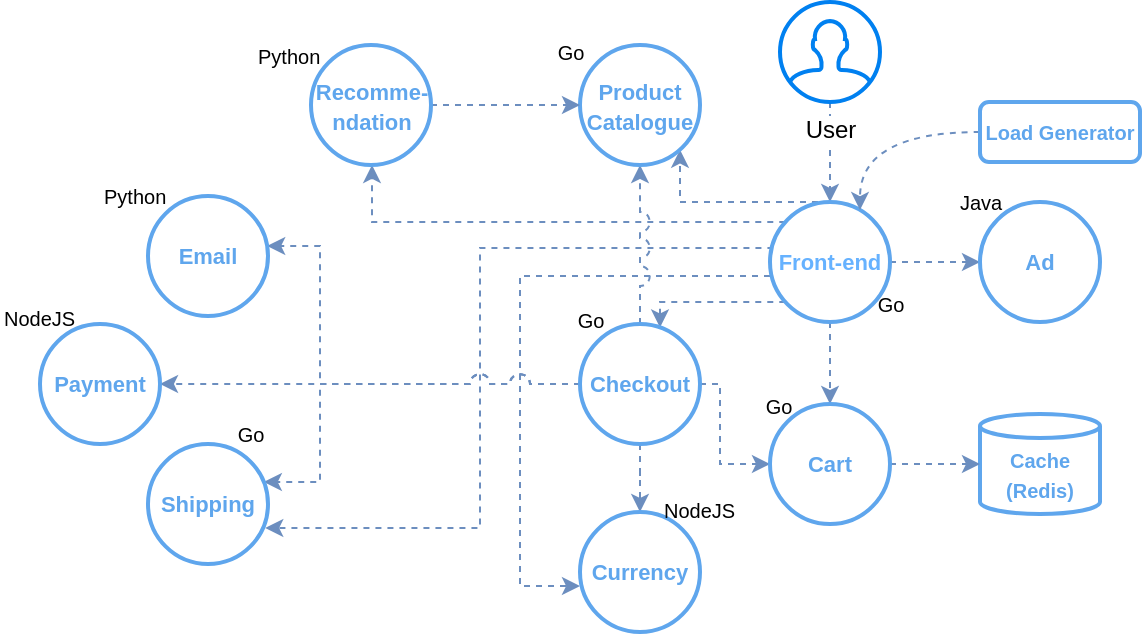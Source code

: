 <mxfile version="13.11.0" type="github">
  <diagram id="zNfq5neE3M64kurw_uy2" name="Page-1">
    <mxGraphModel dx="779" dy="426" grid="1" gridSize="10" guides="1" tooltips="1" connect="1" arrows="1" fold="1" page="1" pageScale="1" pageWidth="827" pageHeight="1169" math="0" shadow="0">
      <root>
        <mxCell id="0" />
        <mxCell id="1" parent="0" />
        <mxCell id="JLZIl9Gp42pbkCICVa5f-4" style="edgeStyle=orthogonalEdgeStyle;rounded=0;orthogonalLoop=1;jettySize=auto;html=1;dashed=1;fillColor=#dae8fc;strokeColor=#6c8ebf;" edge="1" parent="1" source="JLZIl9Gp42pbkCICVa5f-2" target="JLZIl9Gp42pbkCICVa5f-3">
          <mxGeometry relative="1" as="geometry" />
        </mxCell>
        <mxCell id="JLZIl9Gp42pbkCICVa5f-2" value="User" style="html=1;verticalLabelPosition=bottom;align=center;labelBackgroundColor=#ffffff;verticalAlign=top;strokeWidth=2;strokeColor=#0080F0;shadow=0;dashed=0;shape=mxgraph.ios7.icons.user;" vertex="1" parent="1">
          <mxGeometry x="400" y="30" width="50" height="50" as="geometry" />
        </mxCell>
        <mxCell id="JLZIl9Gp42pbkCICVa5f-29" style="edgeStyle=orthogonalEdgeStyle;rounded=0;orthogonalLoop=1;jettySize=auto;html=1;dashed=1;fontSize=10;fillColor=#dae8fc;strokeColor=#6c8ebf;" edge="1" parent="1" source="JLZIl9Gp42pbkCICVa5f-3" target="JLZIl9Gp42pbkCICVa5f-8">
          <mxGeometry relative="1" as="geometry">
            <Array as="points">
              <mxPoint x="340" y="180" />
            </Array>
          </mxGeometry>
        </mxCell>
        <mxCell id="JLZIl9Gp42pbkCICVa5f-30" style="edgeStyle=orthogonalEdgeStyle;rounded=0;orthogonalLoop=1;jettySize=auto;html=1;dashed=1;fontSize=10;fillColor=#dae8fc;strokeColor=#6c8ebf;" edge="1" parent="1" source="JLZIl9Gp42pbkCICVa5f-3" target="JLZIl9Gp42pbkCICVa5f-9">
          <mxGeometry relative="1" as="geometry">
            <mxPoint x="468.5" y="160" as="sourcePoint" />
          </mxGeometry>
        </mxCell>
        <mxCell id="JLZIl9Gp42pbkCICVa5f-32" style="edgeStyle=orthogonalEdgeStyle;rounded=0;orthogonalLoop=1;jettySize=auto;html=1;dashed=1;fontSize=10;fillColor=#dae8fc;strokeColor=#6c8ebf;" edge="1" parent="1" source="JLZIl9Gp42pbkCICVa5f-3" target="JLZIl9Gp42pbkCICVa5f-7">
          <mxGeometry relative="1" as="geometry" />
        </mxCell>
        <mxCell id="JLZIl9Gp42pbkCICVa5f-39" style="edgeStyle=orthogonalEdgeStyle;rounded=0;orthogonalLoop=1;jettySize=auto;html=1;dashed=1;fontSize=10;jumpStyle=arc;fillColor=#dae8fc;strokeColor=#6c8ebf;" edge="1" parent="1">
          <mxGeometry relative="1" as="geometry">
            <mxPoint x="142.618" y="293" as="targetPoint" />
            <mxPoint x="396.716" y="153" as="sourcePoint" />
            <Array as="points">
              <mxPoint x="250" y="153" />
              <mxPoint x="250" y="293" />
            </Array>
          </mxGeometry>
        </mxCell>
        <mxCell id="JLZIl9Gp42pbkCICVa5f-41" style="edgeStyle=orthogonalEdgeStyle;rounded=0;orthogonalLoop=1;jettySize=auto;html=1;dashed=1;fontSize=10;fillColor=#dae8fc;strokeColor=#6c8ebf;" edge="1" parent="1" source="JLZIl9Gp42pbkCICVa5f-3" target="JLZIl9Gp42pbkCICVa5f-15">
          <mxGeometry relative="1" as="geometry">
            <Array as="points">
              <mxPoint x="196" y="140" />
            </Array>
          </mxGeometry>
        </mxCell>
        <mxCell id="JLZIl9Gp42pbkCICVa5f-46" style="edgeStyle=orthogonalEdgeStyle;rounded=0;orthogonalLoop=1;jettySize=auto;html=1;entryX=0;entryY=0.5;entryDx=0;entryDy=0;dashed=1;fontSize=10;fillColor=#dae8fc;strokeColor=#6c8ebf;" edge="1" parent="1">
          <mxGeometry relative="1" as="geometry">
            <mxPoint x="395" y="167" as="sourcePoint" />
            <mxPoint x="300" y="322" as="targetPoint" />
            <Array as="points">
              <mxPoint x="270" y="167" />
              <mxPoint x="270" y="322" />
            </Array>
          </mxGeometry>
        </mxCell>
        <mxCell id="JLZIl9Gp42pbkCICVa5f-48" style="edgeStyle=orthogonalEdgeStyle;rounded=0;jumpStyle=arc;jumpSize=10;orthogonalLoop=1;jettySize=auto;html=1;dashed=1;strokeColor=#6c8ebf;fontSize=10;fillColor=#dae8fc;" edge="1" parent="1" target="JLZIl9Gp42pbkCICVa5f-14">
          <mxGeometry relative="1" as="geometry">
            <mxPoint x="419" y="130" as="sourcePoint" />
            <mxPoint x="349.98" y="95.36" as="targetPoint" />
            <Array as="points">
              <mxPoint x="350" y="130" />
            </Array>
          </mxGeometry>
        </mxCell>
        <mxCell id="JLZIl9Gp42pbkCICVa5f-3" value="&lt;font color=&quot;#66b2ff&quot; size=&quot;1&quot;&gt;&lt;b style=&quot;font-size: 11px&quot;&gt;Front-end&lt;/b&gt;&lt;/font&gt;" style="ellipse;whiteSpace=wrap;html=1;aspect=fixed;strokeWidth=2;strokeColor=#5FA6ED;" vertex="1" parent="1">
          <mxGeometry x="395" y="130" width="60" height="60" as="geometry" />
        </mxCell>
        <mxCell id="JLZIl9Gp42pbkCICVa5f-6" style="edgeStyle=orthogonalEdgeStyle;rounded=0;orthogonalLoop=1;jettySize=auto;html=1;dashed=1;curved=1;fillColor=#dae8fc;strokeColor=#6c8ebf;" edge="1" parent="1" source="JLZIl9Gp42pbkCICVa5f-5" target="JLZIl9Gp42pbkCICVa5f-3">
          <mxGeometry relative="1" as="geometry">
            <Array as="points">
              <mxPoint x="440" y="95" />
            </Array>
          </mxGeometry>
        </mxCell>
        <mxCell id="JLZIl9Gp42pbkCICVa5f-5" value="&lt;b&gt;&lt;font style=&quot;font-size: 10px&quot; color=&quot;#5fa6ed&quot;&gt;Load Generator&lt;/font&gt;&lt;/b&gt;" style="rounded=1;whiteSpace=wrap;html=1;strokeColor=#5FA6ED;strokeWidth=2;" vertex="1" parent="1">
          <mxGeometry x="500" y="80" width="80" height="30" as="geometry" />
        </mxCell>
        <mxCell id="JLZIl9Gp42pbkCICVa5f-35" style="edgeStyle=orthogonalEdgeStyle;rounded=0;orthogonalLoop=1;jettySize=auto;html=1;dashed=1;fontSize=10;jumpStyle=arc;jumpSize=10;fillColor=#dae8fc;strokeColor=#6c8ebf;" edge="1" parent="1" source="JLZIl9Gp42pbkCICVa5f-8" target="JLZIl9Gp42pbkCICVa5f-11">
          <mxGeometry relative="1" as="geometry" />
        </mxCell>
        <mxCell id="JLZIl9Gp42pbkCICVa5f-36" style="edgeStyle=orthogonalEdgeStyle;rounded=0;orthogonalLoop=1;jettySize=auto;html=1;dashed=1;fontSize=10;jumpStyle=arc;jumpSize=10;fillColor=#dae8fc;strokeColor=#6c8ebf;" edge="1" parent="1" source="JLZIl9Gp42pbkCICVa5f-8" target="JLZIl9Gp42pbkCICVa5f-10">
          <mxGeometry relative="1" as="geometry">
            <Array as="points">
              <mxPoint x="170" y="221" />
              <mxPoint x="170" y="152" />
            </Array>
          </mxGeometry>
        </mxCell>
        <mxCell id="JLZIl9Gp42pbkCICVa5f-37" style="edgeStyle=orthogonalEdgeStyle;rounded=0;orthogonalLoop=1;jettySize=auto;html=1;dashed=1;fontSize=10;jumpStyle=arc;jumpSize=10;fillColor=#dae8fc;strokeColor=#6c8ebf;" edge="1" parent="1" source="JLZIl9Gp42pbkCICVa5f-8" target="JLZIl9Gp42pbkCICVa5f-12">
          <mxGeometry relative="1" as="geometry">
            <Array as="points">
              <mxPoint x="170" y="221" />
              <mxPoint x="170" y="270" />
            </Array>
          </mxGeometry>
        </mxCell>
        <mxCell id="JLZIl9Gp42pbkCICVa5f-38" style="edgeStyle=orthogonalEdgeStyle;rounded=0;orthogonalLoop=1;jettySize=auto;html=1;dashed=1;fontSize=10;fillColor=#dae8fc;strokeColor=#6c8ebf;" edge="1" parent="1" source="JLZIl9Gp42pbkCICVa5f-8" target="JLZIl9Gp42pbkCICVa5f-13">
          <mxGeometry relative="1" as="geometry" />
        </mxCell>
        <mxCell id="JLZIl9Gp42pbkCICVa5f-44" style="rounded=0;orthogonalLoop=1;jettySize=auto;html=1;dashed=1;fontSize=10;fillColor=#dae8fc;strokeColor=#6c8ebf;" edge="1" parent="1" source="JLZIl9Gp42pbkCICVa5f-8" target="JLZIl9Gp42pbkCICVa5f-7">
          <mxGeometry relative="1" as="geometry">
            <Array as="points">
              <mxPoint x="370" y="221" />
              <mxPoint x="370" y="261" />
            </Array>
          </mxGeometry>
        </mxCell>
        <mxCell id="JLZIl9Gp42pbkCICVa5f-47" style="edgeStyle=orthogonalEdgeStyle;rounded=0;orthogonalLoop=1;jettySize=auto;html=1;dashed=1;fontSize=10;jumpStyle=arc;jumpSize=10;fillColor=#dae8fc;strokeColor=#6c8ebf;" edge="1" parent="1" source="JLZIl9Gp42pbkCICVa5f-8" target="JLZIl9Gp42pbkCICVa5f-14">
          <mxGeometry relative="1" as="geometry" />
        </mxCell>
        <mxCell id="JLZIl9Gp42pbkCICVa5f-8" value="&lt;font color=&quot;#5fa6ed&quot;&gt;&lt;font size=&quot;1&quot;&gt;&lt;b style=&quot;font-size: 11px&quot;&gt;Checkout&lt;/b&gt;&lt;/font&gt;&lt;span style=&quot;font-family: monospace ; font-size: 0px&quot;&gt;%3CmxGraphModel%3E%3Croot%3E%3CmxCell%20id%3D%220%22%2F%3E%3CmxCell%20id%3D%221%22%20parent%3D%220%22%2F%3E%3CmxCell%20id%3D%222%22%20value%3D%22%26lt%3Bfont%20color%3D%26quot%3B%2366b2ff%26quot%3B%20size%3D%26quot%3B1%26quot%3B%26gt%3B%26lt%3Bb%20style%3D%26quot%3Bfont-size%3A%2011px%26quot%3B%26gt%3BCart%26lt%3B%2Fb%26gt%3B%26lt%3B%2Ffont%26gt%3B%22%20style%3D%22ellipse%3BwhiteSpace%3Dwrap%3Bhtml%3D1%3Baspect%3Dfixed%3BstrokeColor%3D%2366B2FF%3BstrokeWidth%3D2%3B%22%20vertex%3D%221%22%20parent%3D%221%22%3E%3CmxGeometry%20x%3D%22500%22%20y%3D%22130%22%20width%3D%2260%22%20height%3D%2260%22%20as%3D%22geometry%22%2F%3E%3C%2FmxCell%3E%3C%2Froot%3E%3C%2FmxGraphModel%3E&lt;/span&gt;&lt;/font&gt;" style="ellipse;whiteSpace=wrap;html=1;aspect=fixed;strokeWidth=2;strokeColor=#5FA6ED;" vertex="1" parent="1">
          <mxGeometry x="300" y="191" width="60" height="60" as="geometry" />
        </mxCell>
        <mxCell id="JLZIl9Gp42pbkCICVa5f-9" value="&lt;span style=&quot;font-size: 11px&quot;&gt;&lt;b&gt;&lt;font color=&quot;#5fa6ed&quot;&gt;Ad&lt;/font&gt;&lt;/b&gt;&lt;/span&gt;" style="ellipse;whiteSpace=wrap;html=1;aspect=fixed;strokeWidth=2;strokeColor=#5FA6ED;" vertex="1" parent="1">
          <mxGeometry x="500" y="130" width="60" height="60" as="geometry" />
        </mxCell>
        <mxCell id="JLZIl9Gp42pbkCICVa5f-10" value="&lt;span style=&quot;font-size: 11px&quot;&gt;&lt;b&gt;&lt;font color=&quot;#5fa6ed&quot;&gt;Email&lt;/font&gt;&lt;/b&gt;&lt;/span&gt;" style="ellipse;whiteSpace=wrap;html=1;aspect=fixed;strokeWidth=2;strokeColor=#5FA6ED;" vertex="1" parent="1">
          <mxGeometry x="84" y="127" width="60" height="60" as="geometry" />
        </mxCell>
        <mxCell id="JLZIl9Gp42pbkCICVa5f-11" value="&lt;font color=&quot;#5fa6ed&quot;&gt;&lt;span style=&quot;font-size: 11px&quot;&gt;&lt;b&gt;Payment&lt;/b&gt;&lt;/span&gt;&lt;span style=&quot;font-family: monospace ; font-size: 0px&quot;&gt;%3CmxGraphModel%3E%3Croot%3E%3CmxCell%20id%3D%220%22%2F%3E%3CmxCell%20id%3D%221%22%20parent%3D%220%22%2F%3E%3CmxCell%20id%3D%222%22%20value%3D%22%26lt%3Bfont%20color%3D%26quot%3B%2366b2ff%26quot%3B%20size%3D%26quot%3B1%26quot%3B%26gt%3B%26lt%3Bb%20style%3D%26quot%3Bfont-size%3A%2011px%26quot%3B%26gt%3BCheckout%26lt%3B%2Fb%26gt%3B%26lt%3B%2Ffont%26gt%3B%26lt%3Bspan%20style%3D%26quot%3Bcolor%3A%20rgba(0%20%2C%200%20%2C%200%20%2C%200)%20%3B%20font-family%3A%20monospace%20%3B%20font-size%3A%200px%26quot%3B%26gt%3B%253CmxGraphModel%253E%253Croot%253E%253CmxCell%2520id%253D%25220%2522%252F%253E%253CmxCell%2520id%253D%25221%2522%2520parent%253D%25220%2522%252F%253E%253CmxCell%2520id%253D%25222%2522%2520value%253D%2522%2526lt%253Bfont%2520color%253D%2526quot%253B%252366b2ff%2526quot%253B%2520size%253D%2526quot%253B1%2526quot%253B%2526gt%253B%2526lt%253Bb%2520style%253D%2526quot%253Bfont-size%253A%252011px%2526quot%253B%2526gt%253BCart%2526lt%253B%252Fb%2526gt%253B%2526lt%253B%252Ffont%2526gt%253B%2522%2520style%253D%2522ellipse%253BwhiteSpace%253Dwrap%253Bhtml%253D1%253Baspect%253Dfixed%253BstrokeColor%253D%252366B2FF%253BstrokeWidth%253D2%253B%2522%2520vertex%253D%25221%2522%2520parent%253D%25221%2522%253E%253CmxGeometry%2520x%253D%2522500%2522%2520y%253D%2522130%2522%2520width%253D%252260%2522%2520height%253D%252260%2522%2520as%253D%2522geometry%2522%252F%253E%253C%252FmxCell%253E%253C%252Froot%253E%253C%252FmxGraphModel%253E%26lt%3B%2Fspan%26gt%3B%22%20style%3D%22ellipse%3BwhiteSpace%3Dwrap%3Bhtml%3D1%3Baspect%3Dfixed%3BstrokeColor%3D%2366B2FF%3BstrokeWidth%3D2%3B%22%20vertex%3D%221%22%20parent%3D%221%22%3E%3CmxGeometry%20x%3D%22280%22%20y%3D%22120%22%20width%3D%2260%22%20height%3D%2260%22%20as%3D%22geometry%22%2F%3E%3C%2FmxCell%3E%3C%2Froot%3E%3C%2FmxGraphModel%3E&lt;/span&gt;&lt;/font&gt;" style="ellipse;whiteSpace=wrap;html=1;aspect=fixed;strokeWidth=2;strokeColor=#5FA6ED;" vertex="1" parent="1">
          <mxGeometry x="30" y="191" width="60" height="60" as="geometry" />
        </mxCell>
        <mxCell id="JLZIl9Gp42pbkCICVa5f-12" value="&lt;span style=&quot;font-size: 11px&quot;&gt;&lt;b&gt;&lt;font color=&quot;#5fa6ed&quot;&gt;Shipping&lt;/font&gt;&lt;/b&gt;&lt;/span&gt;" style="ellipse;whiteSpace=wrap;html=1;aspect=fixed;strokeWidth=2;strokeColor=#5FA6ED;" vertex="1" parent="1">
          <mxGeometry x="84" y="251" width="60" height="60" as="geometry" />
        </mxCell>
        <mxCell id="JLZIl9Gp42pbkCICVa5f-13" value="&lt;font color=&quot;#5fa6ed&quot;&gt;&lt;span style=&quot;font-size: 11px&quot;&gt;&lt;b&gt;Currency&lt;/b&gt;&lt;/span&gt;&lt;span style=&quot;font-family: monospace ; font-size: 0px&quot;&gt;%3CmxGraphModel%3E%3Croot%3E%3CmxCell%20id%3D%220%22%2F%3E%3CmxCell%20id%3D%221%22%20parent%3D%220%22%2F%3E%3CmxCell%20id%3D%222%22%20value%3D%22%26lt%3Bfont%20color%3D%26quot%3B%2366b2ff%26quot%3B%26gt%3B%26lt%3Bspan%20style%3D%26quot%3Bfont-size%3A%2011px%26quot%3B%26gt%3B%26lt%3Bb%26gt%3BShipping%26lt%3B%2Fb%26gt%3B%26lt%3B%2Fspan%26gt%3B%26lt%3B%2Ffont%26gt%3B%22%20style%3D%22ellipse%3BwhiteSpace%3Dwrap%3Bhtml%3D1%3Baspect%3Dfixed%3BstrokeColor%3D%2366B2FF%3BstrokeWidth%3D2%3B%22%20vertex%3D%221%22%20parent%3D%221%22%3E%3CmxGeometry%20x%3D%22180%22%20y%3D%22200%22%20width%3D%2260%22%20height%3D%2260%22%20as%3D%22geometry%22%2F%3E%3C%2FmxCell%3E%3C%2Froot%3E%3C%2FmxGraphModel%3E&lt;/span&gt;&lt;/font&gt;" style="ellipse;whiteSpace=wrap;html=1;aspect=fixed;strokeWidth=2;strokeColor=#5FA6ED;" vertex="1" parent="1">
          <mxGeometry x="300" y="285" width="60" height="60" as="geometry" />
        </mxCell>
        <mxCell id="JLZIl9Gp42pbkCICVa5f-14" value="&lt;span style=&quot;font-size: 11px&quot;&gt;&lt;b&gt;&lt;font color=&quot;#5fa6ed&quot;&gt;Product Catalogue&lt;/font&gt;&lt;/b&gt;&lt;/span&gt;" style="ellipse;whiteSpace=wrap;html=1;aspect=fixed;strokeWidth=2;strokeColor=#5FA6ED;" vertex="1" parent="1">
          <mxGeometry x="300" y="51.5" width="60" height="60" as="geometry" />
        </mxCell>
        <mxCell id="JLZIl9Gp42pbkCICVa5f-42" style="edgeStyle=orthogonalEdgeStyle;rounded=0;orthogonalLoop=1;jettySize=auto;html=1;dashed=1;fontSize=10;fillColor=#dae8fc;strokeColor=#6c8ebf;" edge="1" parent="1" source="JLZIl9Gp42pbkCICVa5f-15" target="JLZIl9Gp42pbkCICVa5f-14">
          <mxGeometry relative="1" as="geometry" />
        </mxCell>
        <mxCell id="JLZIl9Gp42pbkCICVa5f-15" value="&lt;span style=&quot;font-size: 11px&quot;&gt;&lt;b&gt;&lt;font color=&quot;#5fa6ed&quot;&gt;Recomme-ndation&lt;/font&gt;&lt;/b&gt;&lt;/span&gt;" style="ellipse;whiteSpace=wrap;html=1;aspect=fixed;strokeWidth=2;strokeColor=#5FA6ED;" vertex="1" parent="1">
          <mxGeometry x="165.5" y="51.5" width="60" height="60" as="geometry" />
        </mxCell>
        <mxCell id="JLZIl9Gp42pbkCICVa5f-17" value="&lt;b style=&quot;font-size: 10px&quot;&gt;&lt;font style=&quot;font-size: 10px&quot; color=&quot;#5fa6ed&quot;&gt;Cache&lt;br&gt;(Redis)&lt;/font&gt;&lt;/b&gt;" style="shape=cylinder3;whiteSpace=wrap;html=1;boundedLbl=1;backgroundOutline=1;size=6;strokeColor=#5FA6ED;strokeWidth=2;" vertex="1" parent="1">
          <mxGeometry x="500" y="236" width="60" height="50" as="geometry" />
        </mxCell>
        <mxCell id="JLZIl9Gp42pbkCICVa5f-18" value="&lt;font style=&quot;font-size: 10px&quot;&gt;Java&lt;/font&gt;" style="text;html=1;align=center;verticalAlign=middle;resizable=0;points=[];autosize=1;" vertex="1" parent="1">
          <mxGeometry x="480" y="120" width="40" height="20" as="geometry" />
        </mxCell>
        <mxCell id="JLZIl9Gp42pbkCICVa5f-31" style="edgeStyle=orthogonalEdgeStyle;rounded=0;orthogonalLoop=1;jettySize=auto;html=1;dashed=1;fontSize=10;fillColor=#dae8fc;strokeColor=#6c8ebf;" edge="1" parent="1" source="JLZIl9Gp42pbkCICVa5f-7" target="JLZIl9Gp42pbkCICVa5f-17">
          <mxGeometry relative="1" as="geometry" />
        </mxCell>
        <mxCell id="JLZIl9Gp42pbkCICVa5f-7" value="&lt;font size=&quot;1&quot; color=&quot;#5fa6ed&quot;&gt;&lt;b style=&quot;font-size: 11px&quot;&gt;Cart&lt;/b&gt;&lt;/font&gt;" style="ellipse;whiteSpace=wrap;html=1;aspect=fixed;strokeWidth=2;strokeColor=#5FA6ED;" vertex="1" parent="1">
          <mxGeometry x="395" y="231" width="60" height="60" as="geometry" />
        </mxCell>
        <mxCell id="JLZIl9Gp42pbkCICVa5f-19" value="&lt;font style=&quot;font-size: 10px&quot;&gt;Go&lt;/font&gt;" style="text;html=1;align=center;verticalAlign=middle;resizable=0;points=[];autosize=1;" vertex="1" parent="1">
          <mxGeometry x="384" y="222" width="30" height="20" as="geometry" />
        </mxCell>
        <mxCell id="JLZIl9Gp42pbkCICVa5f-21" value="&lt;font style=&quot;font-size: 10px&quot;&gt;Go&lt;/font&gt;" style="text;html=1;align=center;verticalAlign=middle;resizable=0;points=[];autosize=1;" vertex="1" parent="1">
          <mxGeometry x="290" y="178.5" width="30" height="20" as="geometry" />
        </mxCell>
        <mxCell id="JLZIl9Gp42pbkCICVa5f-22" value="&lt;font style=&quot;font-size: 10px&quot;&gt;Go&lt;/font&gt;" style="text;html=1;align=center;verticalAlign=middle;resizable=0;points=[];autosize=1;" vertex="1" parent="1">
          <mxGeometry x="120" y="236" width="30" height="20" as="geometry" />
        </mxCell>
        <mxCell id="JLZIl9Gp42pbkCICVa5f-23" value="&lt;font style=&quot;font-size: 10px&quot;&gt;NodeJS&lt;/font&gt;" style="text;whiteSpace=wrap;html=1;" vertex="1" parent="1">
          <mxGeometry x="340" y="270" width="40" height="25" as="geometry" />
        </mxCell>
        <mxCell id="JLZIl9Gp42pbkCICVa5f-24" value="&lt;font style=&quot;font-size: 10px&quot;&gt;Go&lt;/font&gt;" style="text;html=1;align=center;verticalAlign=middle;resizable=0;points=[];autosize=1;" vertex="1" parent="1">
          <mxGeometry x="280" y="45" width="30" height="20" as="geometry" />
        </mxCell>
        <mxCell id="JLZIl9Gp42pbkCICVa5f-25" value="Python" style="text;whiteSpace=wrap;html=1;fontSize=10;" vertex="1" parent="1">
          <mxGeometry x="136.5" y="45" width="40" height="30" as="geometry" />
        </mxCell>
        <mxCell id="JLZIl9Gp42pbkCICVa5f-26" value="&lt;font style=&quot;font-size: 10px&quot;&gt;Go&lt;/font&gt;" style="text;html=1;align=center;verticalAlign=middle;resizable=0;points=[];autosize=1;" vertex="1" parent="1">
          <mxGeometry x="440" y="171" width="30" height="20" as="geometry" />
        </mxCell>
        <mxCell id="JLZIl9Gp42pbkCICVa5f-27" value="&lt;font style=&quot;font-size: 10px&quot;&gt;NodeJS&lt;/font&gt;" style="text;whiteSpace=wrap;html=1;" vertex="1" parent="1">
          <mxGeometry x="10" y="173.5" width="40" height="25" as="geometry" />
        </mxCell>
        <mxCell id="JLZIl9Gp42pbkCICVa5f-28" value="Python" style="text;whiteSpace=wrap;html=1;fontSize=10;" vertex="1" parent="1">
          <mxGeometry x="60" y="115" width="40" height="30" as="geometry" />
        </mxCell>
      </root>
    </mxGraphModel>
  </diagram>
</mxfile>
